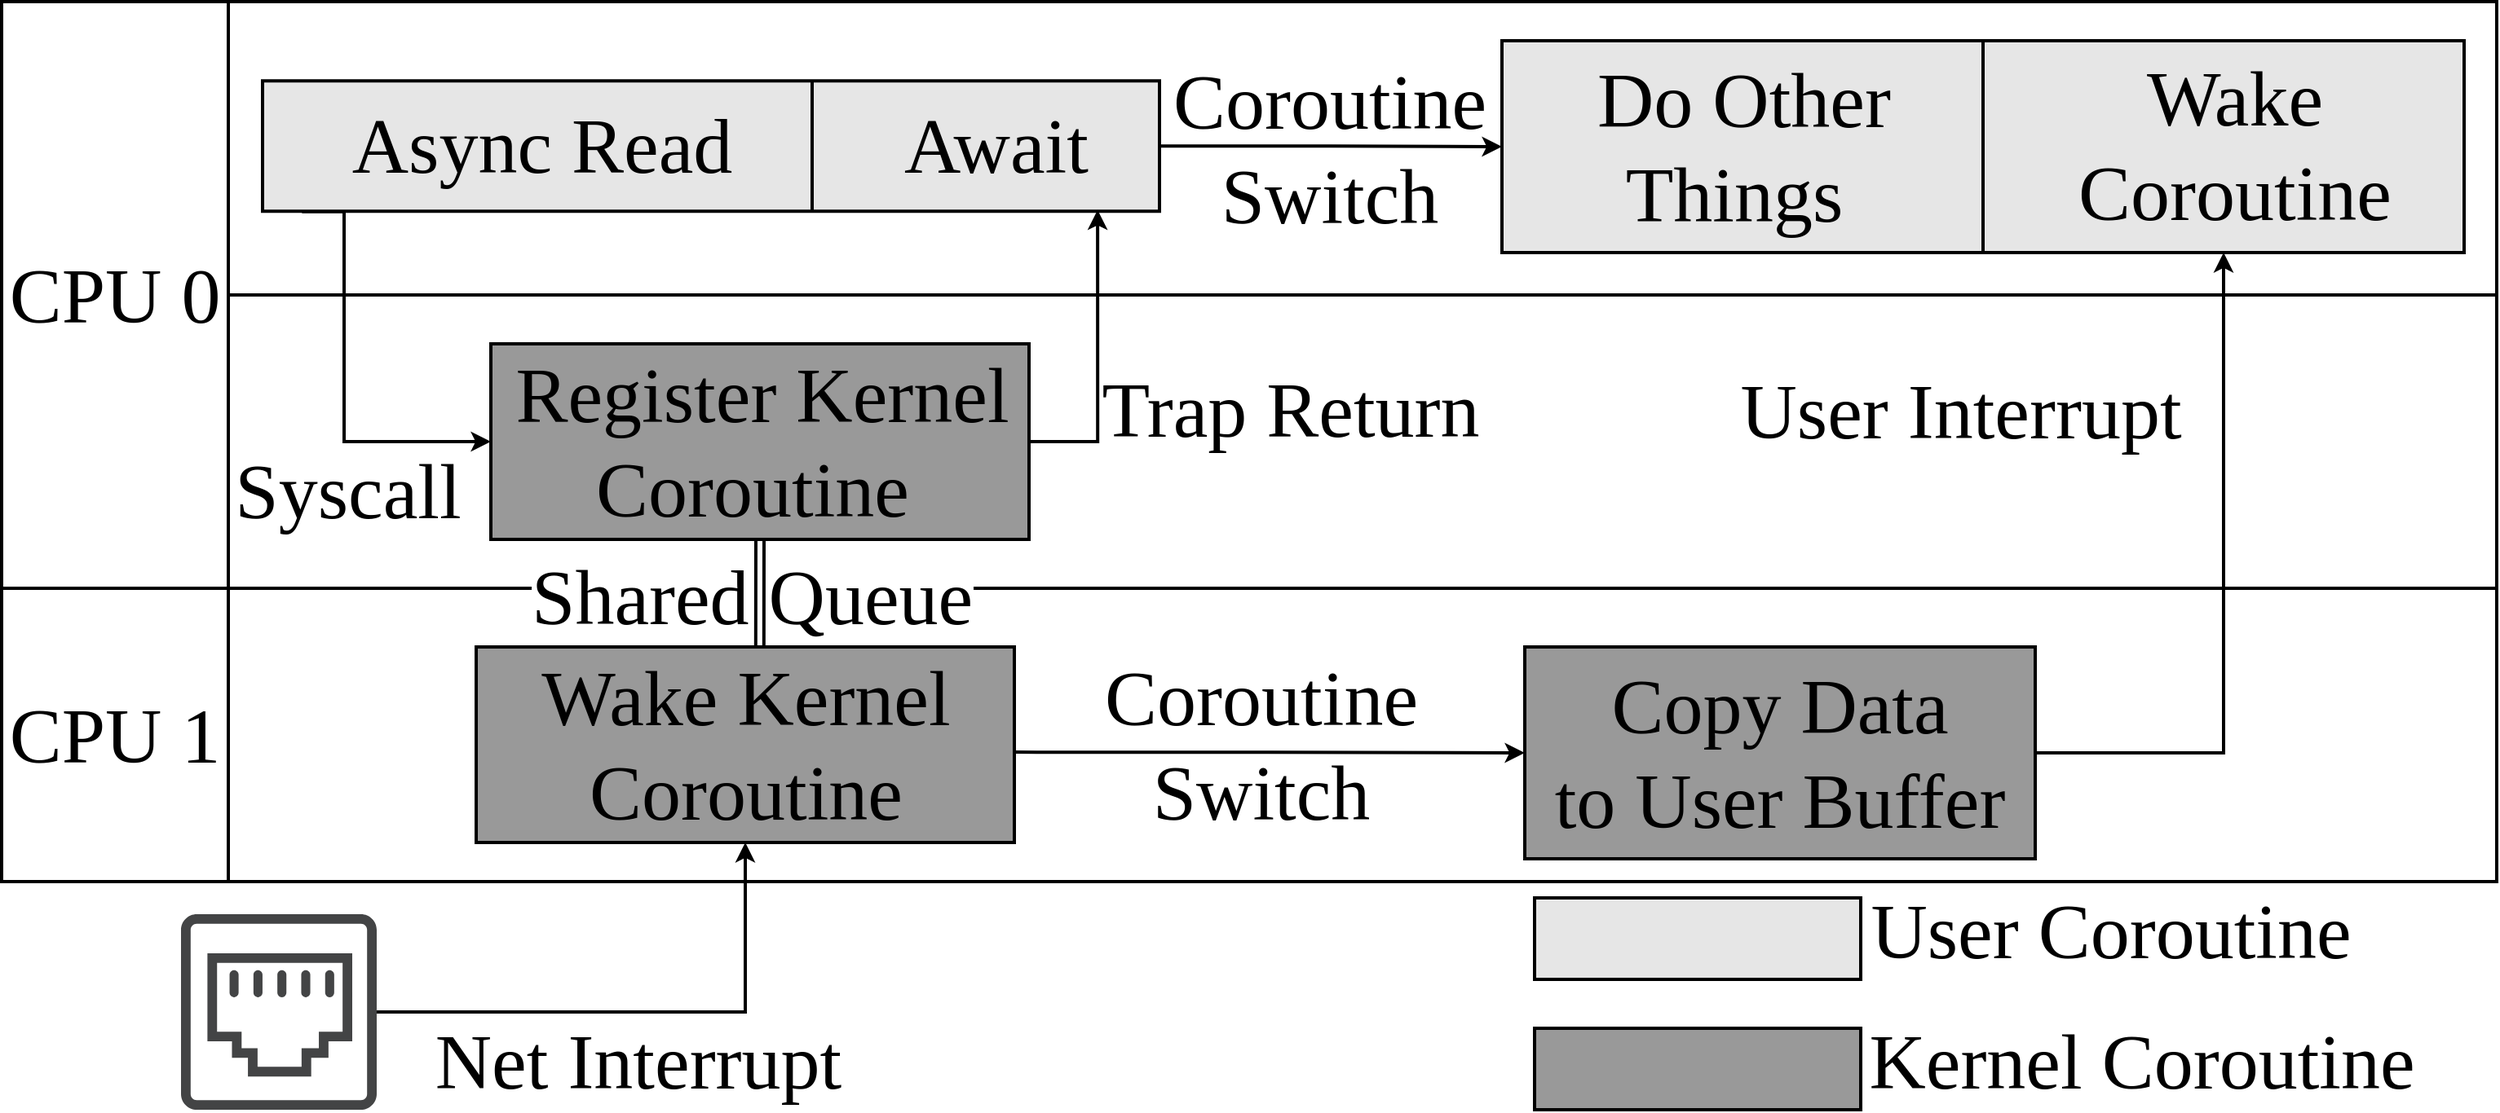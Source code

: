 <mxfile version="21.6.5" type="device">
  <diagram name="第 1 页" id="HJdR2ewPqc4SO0az2n2Y">
    <mxGraphModel dx="2182" dy="2089" grid="1" gridSize="10" guides="1" tooltips="1" connect="1" arrows="1" fold="1" page="1" pageScale="1" pageWidth="1169" pageHeight="827" background="none" math="0" shadow="0">
      <root>
        <mxCell id="0" />
        <mxCell id="1" parent="0" />
        <mxCell id="6ZOjZfGAaFTToW-g0DKf-1" value="" style="rounded=0;whiteSpace=wrap;html=1;fillColor=default;strokeColor=default;strokeWidth=2;container=0;shadow=0;fontSize=48;fontFamily=Times New Roman;fontColor=default;spacing=2;fontStyle=0" parent="1" vertex="1">
          <mxGeometry x="309" y="-750" width="1391" height="180" as="geometry" />
        </mxCell>
        <mxCell id="6ZOjZfGAaFTToW-g0DKf-10" value="" style="rounded=0;whiteSpace=wrap;html=1;fillColor=default;strokeColor=default;strokeWidth=2;container=0;shadow=0;fontSize=48;fontFamily=Times New Roman;fontColor=default;spacing=2;fontStyle=0" parent="1" vertex="1">
          <mxGeometry x="309" y="-570" width="1391" height="180" as="geometry" />
        </mxCell>
        <mxCell id="6ZOjZfGAaFTToW-g0DKf-19" value="" style="rounded=0;whiteSpace=wrap;html=1;fillColor=default;strokeColor=default;strokeWidth=2;container=0;shadow=0;fontSize=48;fontFamily=Times New Roman;fontColor=default;spacing=2;fontStyle=0" parent="1" vertex="1">
          <mxGeometry x="309" y="-390" width="1391" height="180" as="geometry" />
        </mxCell>
        <mxCell id="6ZOjZfGAaFTToW-g0DKf-41" value="&lt;font style=&quot;font-size: 48px;&quot;&gt;CPU 0&lt;/font&gt;" style="rounded=0;whiteSpace=wrap;html=1;fillColor=default;strokeColor=default;strokeWidth=2;container=0;shadow=0;fontSize=48;fontFamily=Times New Roman;fontColor=default;spacing=2;fontStyle=0" parent="1" vertex="1">
          <mxGeometry x="170" y="-750" width="139" height="360" as="geometry" />
        </mxCell>
        <mxCell id="6ZOjZfGAaFTToW-g0DKf-43" value="&lt;font style=&quot;font-size: 48px;&quot;&gt;CPU 1&lt;/font&gt;" style="rounded=0;whiteSpace=wrap;html=1;fillColor=default;strokeColor=default;strokeWidth=2;container=0;shadow=0;fontSize=48;fontFamily=Times New Roman;fontColor=default;spacing=2;fontStyle=0" parent="1" vertex="1">
          <mxGeometry x="170" y="-390" width="139" height="180" as="geometry" />
        </mxCell>
        <mxCell id="ah14-b_UqTNxWmR9pepY-16" style="edgeStyle=orthogonalEdgeStyle;rounded=0;orthogonalLoop=1;jettySize=auto;html=1;exitX=1;exitY=0.5;exitDx=0;exitDy=0;entryX=0;entryY=0.5;entryDx=0;entryDy=0;strokeWidth=2;" parent="1" source="6ZOjZfGAaFTToW-g0DKf-5" target="6ZOjZfGAaFTToW-g0DKf-17" edge="1">
          <mxGeometry relative="1" as="geometry" />
        </mxCell>
        <mxCell id="ah14-b_UqTNxWmR9pepY-17" value="&lt;font style=&quot;font-size: 48px;&quot; face=&quot;Times New Roman&quot;&gt;Coroutine&lt;br&gt;Switch&lt;/font&gt;" style="edgeLabel;html=1;align=center;verticalAlign=middle;resizable=0;points=[];labelBackgroundColor=none;" parent="ah14-b_UqTNxWmR9pepY-16" vertex="1" connectable="0">
          <mxGeometry x="-0.235" y="-2" relative="1" as="geometry">
            <mxPoint x="23" y="-1" as="offset" />
          </mxGeometry>
        </mxCell>
        <mxCell id="uXXqpLlFhJpq-5tGP9_q-5" style="edgeStyle=orthogonalEdgeStyle;rounded=0;orthogonalLoop=1;jettySize=auto;html=1;exitX=0.044;exitY=1.003;exitDx=0;exitDy=0;entryX=0;entryY=0.5;entryDx=0;entryDy=0;exitPerimeter=0;strokeWidth=2;" edge="1" parent="1" source="6ZOjZfGAaFTToW-g0DKf-5" target="6ZOjZfGAaFTToW-g0DKf-13">
          <mxGeometry relative="1" as="geometry">
            <Array as="points">
              <mxPoint x="380" y="-621" />
              <mxPoint x="380" y="-480" />
            </Array>
          </mxGeometry>
        </mxCell>
        <mxCell id="uXXqpLlFhJpq-5tGP9_q-15" value="&lt;font style=&quot;font-size: 48px;&quot; face=&quot;Times New Roman&quot;&gt;Syscall&lt;/font&gt;" style="edgeLabel;html=1;align=center;verticalAlign=middle;resizable=0;points=[];labelBackgroundColor=none;" vertex="1" connectable="0" parent="uXXqpLlFhJpq-5tGP9_q-5">
          <mxGeometry x="0.346" relative="1" as="geometry">
            <mxPoint x="-4" y="30" as="offset" />
          </mxGeometry>
        </mxCell>
        <mxCell id="6ZOjZfGAaFTToW-g0DKf-5" value="" style="rounded=0;whiteSpace=wrap;html=1;fillColor=#E6E6E6;strokeColor=default;strokeWidth=2;shadow=0;fontSize=48;fontFamily=Times New Roman;fontColor=default;spacing=2;fontStyle=0" parent="1" vertex="1">
          <mxGeometry x="330" y="-701.37" width="550" height="80" as="geometry" />
        </mxCell>
        <mxCell id="6ZOjZfGAaFTToW-g0DKf-6" value="&lt;font style=&quot;font-size: 48px;&quot;&gt;&lt;span style=&quot;font-size: 48px;&quot;&gt;Async Read&lt;/span&gt;&lt;/font&gt;" style="text;strokeColor=none;align=center;fillColor=none;html=1;verticalAlign=middle;whiteSpace=wrap;rounded=0;strokeWidth=1;container=0;fontSize=48;fontFamily=Times New Roman;fontColor=default;spacing=2;fontStyle=0" parent="1" vertex="1">
          <mxGeometry x="382.34" y="-678.05" width="238.66" height="32.73" as="geometry" />
        </mxCell>
        <mxCell id="6ZOjZfGAaFTToW-g0DKf-53" value="&lt;font style=&quot;font-size: 48px;&quot;&gt;&lt;span style=&quot;font-size: 48px;&quot;&gt;Await&lt;/span&gt;&lt;/font&gt;" style="text;strokeColor=none;align=center;fillColor=none;html=1;verticalAlign=middle;whiteSpace=wrap;rounded=0;strokeWidth=1;container=0;fontSize=48;fontFamily=Times New Roman;fontColor=default;spacing=2;fontStyle=0" parent="1" vertex="1">
          <mxGeometry x="720" y="-678.05" width="120" height="32.73" as="geometry" />
        </mxCell>
        <mxCell id="6ZOjZfGAaFTToW-g0DKf-62" value="" style="endArrow=none;html=1;rounded=0;exitX=0.5;exitY=1;exitDx=0;exitDy=0;entryX=0.5;entryY=0;entryDx=0;entryDy=0;fontSize=48;fontFamily=Times New Roman;fontColor=default;spacing=2;fontStyle=0;strokeWidth=2;" parent="1" edge="1">
          <mxGeometry width="50" height="50" relative="1" as="geometry">
            <mxPoint x="667" y="-621.37" as="sourcePoint" />
            <mxPoint x="667" y="-701.37" as="targetPoint" />
          </mxGeometry>
        </mxCell>
        <mxCell id="6ZOjZfGAaFTToW-g0DKf-17" value="" style="rounded=0;whiteSpace=wrap;html=1;fillColor=#E6E6E6;strokeColor=default;strokeWidth=2;shadow=0;fontSize=48;fontFamily=Times New Roman;fontColor=default;spacing=2;fontStyle=0" parent="1" vertex="1">
          <mxGeometry x="1090" y="-726" width="590" height="130" as="geometry" />
        </mxCell>
        <mxCell id="6ZOjZfGAaFTToW-g0DKf-18" value="&lt;font style=&quot;font-size: 48px;&quot;&gt;&lt;span style=&quot;font-size: 48px;&quot;&gt;&amp;nbsp;Do Other Things&lt;/span&gt;&lt;/font&gt;" style="text;strokeColor=none;align=center;fillColor=none;html=1;verticalAlign=middle;whiteSpace=wrap;rounded=0;strokeWidth=1;container=0;fontSize=48;fontFamily=Times New Roman;fontColor=default;spacing=2;fontStyle=0" parent="1" vertex="1">
          <mxGeometry x="1130" y="-696.69" width="205" height="71.37" as="geometry" />
        </mxCell>
        <mxCell id="6ZOjZfGAaFTToW-g0DKf-60" value="&lt;font style=&quot;font-size: 48px;&quot;&gt;&lt;span style=&quot;font-size: 48px;&quot;&gt;Wake &lt;br&gt;Coroutine&lt;/span&gt;&lt;/font&gt;" style="text;strokeColor=none;align=center;fillColor=none;html=1;verticalAlign=middle;whiteSpace=wrap;rounded=0;strokeWidth=1;container=0;fontSize=48;fontFamily=Times New Roman;fontColor=default;spacing=2;fontStyle=0" parent="1" vertex="1">
          <mxGeometry x="1440" y="-697.37" width="198.83" height="71.37" as="geometry" />
        </mxCell>
        <mxCell id="6ZOjZfGAaFTToW-g0DKf-63" value="" style="endArrow=none;html=1;rounded=0;exitX=0.5;exitY=1;exitDx=0;exitDy=0;entryX=0.5;entryY=0;entryDx=0;entryDy=0;fontSize=48;fontFamily=Times New Roman;fontColor=default;spacing=2;fontStyle=0;strokeWidth=2;" parent="1" source="6ZOjZfGAaFTToW-g0DKf-17" target="6ZOjZfGAaFTToW-g0DKf-17" edge="1">
          <mxGeometry width="50" height="50" relative="1" as="geometry">
            <mxPoint x="1635" y="-976" as="sourcePoint" />
            <mxPoint x="1685" y="-1026" as="targetPoint" />
          </mxGeometry>
        </mxCell>
        <mxCell id="uXXqpLlFhJpq-5tGP9_q-12" style="edgeStyle=orthogonalEdgeStyle;rounded=0;orthogonalLoop=1;jettySize=auto;html=1;exitX=1;exitY=0.5;exitDx=0;exitDy=0;entryX=0.75;entryY=1;entryDx=0;entryDy=0;strokeWidth=2;" edge="1" parent="1" source="6ZOjZfGAaFTToW-g0DKf-24" target="6ZOjZfGAaFTToW-g0DKf-17">
          <mxGeometry relative="1" as="geometry">
            <Array as="points">
              <mxPoint x="1533" y="-289" />
            </Array>
          </mxGeometry>
        </mxCell>
        <mxCell id="uXXqpLlFhJpq-5tGP9_q-13" value="&lt;font style=&quot;font-size: 48px;&quot; face=&quot;Times New Roman&quot;&gt;User Interrupt&lt;/font&gt;" style="edgeLabel;html=1;align=center;verticalAlign=middle;resizable=0;points=[];labelBackgroundColor=none;" vertex="1" connectable="0" parent="uXXqpLlFhJpq-5tGP9_q-12">
          <mxGeometry x="0.338" y="-2" relative="1" as="geometry">
            <mxPoint x="-164" y="-43" as="offset" />
          </mxGeometry>
        </mxCell>
        <mxCell id="6ZOjZfGAaFTToW-g0DKf-24" value="Copy Data&lt;br style=&quot;border-color: var(--border-color);&quot;&gt;to User Buffer" style="rounded=0;whiteSpace=wrap;html=1;fillColor=#999999;strokeColor=default;strokeWidth=2;shadow=0;fontSize=48;fontFamily=Times New Roman;fontColor=default;spacing=2;fontStyle=0" parent="1" vertex="1">
          <mxGeometry x="1104" y="-354" width="313" height="130" as="geometry" />
        </mxCell>
        <mxCell id="ah14-b_UqTNxWmR9pepY-11" style="edgeStyle=orthogonalEdgeStyle;rounded=0;orthogonalLoop=1;jettySize=auto;html=1;strokeWidth=2;entryX=0;entryY=0.5;entryDx=0;entryDy=0;exitX=0.999;exitY=0.538;exitDx=0;exitDy=0;exitPerimeter=0;" parent="1" source="6ZOjZfGAaFTToW-g0DKf-21" target="6ZOjZfGAaFTToW-g0DKf-24" edge="1">
          <mxGeometry relative="1" as="geometry">
            <mxPoint x="1260" y="-290" as="targetPoint" />
            <mxPoint x="1090" y="-289" as="sourcePoint" />
          </mxGeometry>
        </mxCell>
        <mxCell id="ah14-b_UqTNxWmR9pepY-12" value="&lt;font style=&quot;font-size: 48px;&quot; face=&quot;Times New Roman&quot;&gt;Coroutine&lt;br&gt;Switch&lt;/font&gt;" style="edgeLabel;html=1;align=center;verticalAlign=middle;resizable=0;points=[];labelBackgroundColor=none;" parent="ah14-b_UqTNxWmR9pepY-11" vertex="1" connectable="0">
          <mxGeometry x="-0.005" y="1" relative="1" as="geometry">
            <mxPoint x="-5" y="-4" as="offset" />
          </mxGeometry>
        </mxCell>
        <mxCell id="ah14-b_UqTNxWmR9pepY-2" style="edgeStyle=orthogonalEdgeStyle;rounded=0;orthogonalLoop=1;jettySize=auto;html=1;entryX=0.5;entryY=1;entryDx=0;entryDy=0;strokeWidth=2;" parent="1" source="ah14-b_UqTNxWmR9pepY-1" target="6ZOjZfGAaFTToW-g0DKf-21" edge="1">
          <mxGeometry relative="1" as="geometry">
            <Array as="points">
              <mxPoint x="626" y="-130" />
            </Array>
          </mxGeometry>
        </mxCell>
        <mxCell id="ah14-b_UqTNxWmR9pepY-4" value="&lt;font style=&quot;font-size: 48px;&quot; face=&quot;Times New Roman&quot;&gt;Net Interrupt&lt;/font&gt;" style="edgeLabel;html=1;align=center;verticalAlign=middle;resizable=0;points=[];labelBackgroundColor=none;" parent="ah14-b_UqTNxWmR9pepY-2" vertex="1" connectable="0">
          <mxGeometry x="0.241" relative="1" as="geometry">
            <mxPoint x="-45" y="30" as="offset" />
          </mxGeometry>
        </mxCell>
        <mxCell id="ah14-b_UqTNxWmR9pepY-1" value="" style="pointerEvents=1;shadow=0;dashed=0;html=1;strokeColor=none;fillColor=#434445;aspect=fixed;labelPosition=center;verticalLabelPosition=bottom;verticalAlign=top;align=center;outlineConnect=0;shape=mxgraph.vvd.ethernet_port;strokeWidth=1;" parent="1" vertex="1">
          <mxGeometry x="280" y="-190" width="120" height="120" as="geometry" />
        </mxCell>
        <mxCell id="uXXqpLlFhJpq-5tGP9_q-1" value="" style="group;shadow=0;" vertex="1" connectable="0" parent="1">
          <mxGeometry x="470" y="-540" width="330" height="120" as="geometry" />
        </mxCell>
        <mxCell id="6ZOjZfGAaFTToW-g0DKf-13" value="" style="rounded=0;whiteSpace=wrap;html=1;fillColor=#999999;strokeColor=default;strokeWidth=2;shadow=0;fontSize=48;fontFamily=Times New Roman;fontColor=default;spacing=2;fontStyle=0" parent="uXXqpLlFhJpq-5tGP9_q-1" vertex="1">
          <mxGeometry width="330" height="120" as="geometry" />
        </mxCell>
        <mxCell id="6ZOjZfGAaFTToW-g0DKf-14" value="&lt;font style=&quot;font-size: 48px;&quot;&gt;&lt;span style=&quot;font-size: 48px;&quot;&gt;Register Kernel Coroutine&amp;nbsp;&lt;/span&gt;&lt;/font&gt;" style="text;strokeColor=none;align=center;fillColor=none;html=1;verticalAlign=middle;whiteSpace=wrap;rounded=0;strokeWidth=1;container=0;fontSize=48;fontFamily=Times New Roman;fontColor=default;spacing=2;fontStyle=0" parent="uXXqpLlFhJpq-5tGP9_q-1" vertex="1">
          <mxGeometry x="10.58" y="24.32" width="310.83" height="71.37" as="geometry" />
        </mxCell>
        <mxCell id="uXXqpLlFhJpq-5tGP9_q-4" style="edgeStyle=orthogonalEdgeStyle;rounded=0;orthogonalLoop=1;jettySize=auto;html=1;exitX=1;exitY=0.5;exitDx=0;exitDy=0;entryX=0.931;entryY=0.99;entryDx=0;entryDy=0;entryPerimeter=0;strokeWidth=2;" edge="1" parent="1" source="6ZOjZfGAaFTToW-g0DKf-13" target="6ZOjZfGAaFTToW-g0DKf-5">
          <mxGeometry relative="1" as="geometry">
            <Array as="points">
              <mxPoint x="842" y="-480" />
            </Array>
          </mxGeometry>
        </mxCell>
        <mxCell id="uXXqpLlFhJpq-5tGP9_q-16" value="&lt;font style=&quot;font-size: 48px;&quot; face=&quot;Times New Roman&quot;&gt;Trap Return&lt;/font&gt;" style="edgeLabel;html=1;align=center;verticalAlign=middle;resizable=0;points=[];labelBackgroundColor=none;" vertex="1" connectable="0" parent="uXXqpLlFhJpq-5tGP9_q-4">
          <mxGeometry x="-0.155" relative="1" as="geometry">
            <mxPoint x="118" y="16" as="offset" />
          </mxGeometry>
        </mxCell>
        <mxCell id="uXXqpLlFhJpq-5tGP9_q-8" value="" style="group" vertex="1" connectable="0" parent="1">
          <mxGeometry x="461" y="-354" width="330" height="120" as="geometry" />
        </mxCell>
        <mxCell id="6ZOjZfGAaFTToW-g0DKf-21" value="" style="rounded=0;whiteSpace=wrap;html=1;fillColor=#999999;strokeColor=default;strokeWidth=2;shadow=0;fontSize=48;fontFamily=Times New Roman;fontColor=default;spacing=2;fontStyle=0" parent="uXXqpLlFhJpq-5tGP9_q-8" vertex="1">
          <mxGeometry width="330" height="120" as="geometry" />
        </mxCell>
        <mxCell id="6ZOjZfGAaFTToW-g0DKf-22" value="&lt;font style=&quot;font-size: 48px;&quot;&gt;&lt;span style=&quot;font-size: 48px;&quot;&gt;Wake Kernel Coroutine&lt;/span&gt;&lt;/font&gt;" style="text;strokeColor=none;align=center;fillColor=none;html=1;verticalAlign=middle;whiteSpace=wrap;rounded=0;strokeWidth=1;container=0;fontSize=48;fontFamily=Times New Roman;fontColor=default;spacing=2;fontStyle=0" parent="uXXqpLlFhJpq-5tGP9_q-8" vertex="1">
          <mxGeometry x="34.5" y="24.32" width="261" height="71.37" as="geometry" />
        </mxCell>
        <mxCell id="uXXqpLlFhJpq-5tGP9_q-9" value="&lt;span style=&quot;font-family: &amp;quot;Times New Roman&amp;quot;; font-size: 48px; font-style: normal; font-variant-ligatures: normal; font-variant-caps: normal; font-weight: 400; letter-spacing: normal; orphans: 2; text-align: center; text-indent: 0px; text-transform: none; widows: 2; word-spacing: 0px; -webkit-text-stroke-width: 0px; text-decoration-thickness: initial; text-decoration-style: initial; text-decoration-color: initial; float: none; display: inline !important;&quot;&gt;&lt;font&gt;Shared Queue&lt;/font&gt;&lt;/span&gt;" style="text;whiteSpace=wrap;html=1;labelBackgroundColor=default;strokeColor=none;strokeWidth=2;fontColor=default;labelBorderColor=none;" vertex="1" parent="1">
          <mxGeometry x="493" y="-420" width="440" height="60" as="geometry" />
        </mxCell>
        <mxCell id="uXXqpLlFhJpq-5tGP9_q-10" style="rounded=0;orthogonalLoop=1;jettySize=auto;html=1;exitX=0.5;exitY=1;exitDx=0;exitDy=0;entryX=0.527;entryY=0;entryDx=0;entryDy=0;entryPerimeter=0;strokeWidth=2;endArrow=none;endFill=0;shape=link;" edge="1" parent="1" source="6ZOjZfGAaFTToW-g0DKf-13" target="6ZOjZfGAaFTToW-g0DKf-21">
          <mxGeometry relative="1" as="geometry" />
        </mxCell>
        <mxCell id="uXXqpLlFhJpq-5tGP9_q-17" value="" style="group" vertex="1" connectable="0" parent="1">
          <mxGeometry x="1110" y="-200" width="372.0" height="130" as="geometry" />
        </mxCell>
        <mxCell id="6ZOjZfGAaFTToW-g0DKf-49" value="" style="rounded=0;whiteSpace=wrap;html=1;fillColor=#999999;strokeColor=default;strokeWidth=2;shadow=0;fontSize=48;fontFamily=Times New Roman;fontColor=default;spacing=2;fontStyle=0" parent="uXXqpLlFhJpq-5tGP9_q-17" vertex="1">
          <mxGeometry y="80" width="200" height="50" as="geometry" />
        </mxCell>
        <mxCell id="6ZOjZfGAaFTToW-g0DKf-50" value="" style="rounded=0;whiteSpace=wrap;html=1;fillColor=#E6E6E6;strokeColor=default;strokeWidth=2;shadow=0;fontSize=48;fontFamily=Times New Roman;fontColor=default;spacing=2;fontStyle=0" parent="uXXqpLlFhJpq-5tGP9_q-17" vertex="1">
          <mxGeometry width="200" height="50" as="geometry" />
        </mxCell>
        <mxCell id="6ZOjZfGAaFTToW-g0DKf-51" value="User Coroutine" style="edgeLabel;resizable=0;html=1;align=center;verticalAlign=middle;fontSize=48;labelBackgroundColor=none;fontFamily=Times New Roman;fontColor=default;spacing=2;fontStyle=0" parent="uXXqpLlFhJpq-5tGP9_q-17" connectable="0" vertex="1">
          <mxGeometry x="371.0" y="-9.996" as="geometry">
            <mxPoint x="-18" y="30" as="offset" />
          </mxGeometry>
        </mxCell>
        <mxCell id="6ZOjZfGAaFTToW-g0DKf-52" value="Kernel Coroutine" style="edgeLabel;resizable=0;html=1;align=center;verticalAlign=middle;fontSize=48;labelBackgroundColor=none;fontFamily=Times New Roman;fontColor=default;spacing=2;fontStyle=0" parent="uXXqpLlFhJpq-5tGP9_q-17" connectable="0" vertex="1">
          <mxGeometry x="390.0" y="70.004" as="geometry">
            <mxPoint x="-18" y="30" as="offset" />
          </mxGeometry>
        </mxCell>
      </root>
    </mxGraphModel>
  </diagram>
</mxfile>
